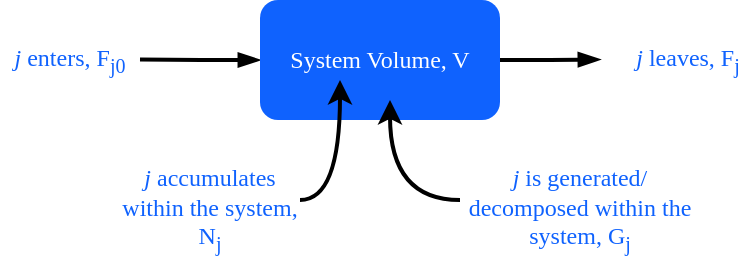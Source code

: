 <mxfile version="23.1.5" type="device">
  <diagram name="Page-1" id="hwJGP-7LeXRfqxVs9OOH">
    <mxGraphModel dx="512" dy="445" grid="1" gridSize="10" guides="1" tooltips="1" connect="1" arrows="1" fold="1" page="1" pageScale="1" pageWidth="827" pageHeight="1169" math="0" shadow="0">
      <root>
        <mxCell id="0" />
        <mxCell id="1" parent="0" />
        <mxCell id="BLTb10yyDf7amz6NVsnA-10" value="" style="group" vertex="1" connectable="0" parent="1">
          <mxGeometry x="70" y="280" width="373.5" height="130" as="geometry" />
        </mxCell>
        <mxCell id="0I1OTFyVBPVYsNICkLVj-6" style="edgeStyle=orthogonalEdgeStyle;rounded=0;orthogonalLoop=1;jettySize=auto;html=1;strokeWidth=2;endArrow=blockThin;endFill=1;exitX=1;exitY=0.5;exitDx=0;exitDy=0;" parent="BLTb10yyDf7amz6NVsnA-10" source="BLTb10yyDf7amz6NVsnA-1" edge="1">
          <mxGeometry relative="1" as="geometry">
            <mxPoint x="300" y="29.75" as="targetPoint" />
            <mxPoint x="250" y="29.75" as="sourcePoint" />
          </mxGeometry>
        </mxCell>
        <mxCell id="0I1OTFyVBPVYsNICkLVj-7" style="edgeStyle=orthogonalEdgeStyle;rounded=0;orthogonalLoop=1;jettySize=auto;html=1;startArrow=blockThin;startFill=1;endArrow=none;endFill=0;strokeWidth=2;exitX=0;exitY=0.5;exitDx=0;exitDy=0;" parent="BLTb10yyDf7amz6NVsnA-10" source="BLTb10yyDf7amz6NVsnA-1" edge="1">
          <mxGeometry relative="1" as="geometry">
            <mxPoint x="70" y="29.8" as="targetPoint" />
            <mxPoint x="130" y="29.8" as="sourcePoint" />
          </mxGeometry>
        </mxCell>
        <mxCell id="0I1OTFyVBPVYsNICkLVj-8" value="&lt;i&gt;j&amp;nbsp;&lt;/i&gt;enters, F&lt;sub&gt;j0&lt;/sub&gt;" style="text;html=1;align=center;verticalAlign=middle;whiteSpace=wrap;rounded=0;fontFamily=IBM Plex sans;fillColor=none;fontColor=#0F62FE;labelBackgroundColor=none;" parent="BLTb10yyDf7amz6NVsnA-10" vertex="1">
          <mxGeometry y="15" width="70" height="30" as="geometry" />
        </mxCell>
        <mxCell id="BLTb10yyDf7amz6NVsnA-1" value="System Volume, V" style="rounded=1;whiteSpace=wrap;html=1;align=center;verticalAlign=middle;fontFamily=IBM Plex sans;fontSize=12;fontColor=#FFFFFF;labelBackgroundColor=none;fillColor=#0F62FE;gradientColor=none;strokeWidth=2;strokeColor=none;" vertex="1" parent="BLTb10yyDf7amz6NVsnA-10">
          <mxGeometry x="130" width="120" height="60" as="geometry" />
        </mxCell>
        <mxCell id="BLTb10yyDf7amz6NVsnA-4" value="&lt;i&gt;j&lt;/i&gt; leaves, F&lt;sub&gt;j&lt;/sub&gt;" style="text;html=1;align=center;verticalAlign=middle;whiteSpace=wrap;rounded=0;fontFamily=IBM Plex sans;fontSize=12;fontColor=#0F62FE;labelBackgroundColor=none;" vertex="1" parent="BLTb10yyDf7amz6NVsnA-10">
          <mxGeometry x="313.5" y="15" width="60" height="30" as="geometry" />
        </mxCell>
        <mxCell id="BLTb10yyDf7amz6NVsnA-6" value="&lt;i&gt;j&lt;/i&gt; accumulates within the system, N&lt;sub&gt;j&lt;/sub&gt;" style="text;html=1;align=center;verticalAlign=middle;whiteSpace=wrap;rounded=0;fontFamily=IBM Plex sans;fillColor=none;fontColor=#0F62FE;labelBackgroundColor=none;" vertex="1" parent="BLTb10yyDf7amz6NVsnA-10">
          <mxGeometry x="60" y="80" width="90" height="50" as="geometry" />
        </mxCell>
        <mxCell id="BLTb10yyDf7amz6NVsnA-7" value="&lt;i&gt;j&lt;/i&gt;&amp;nbsp;is generated/ decomposed within the system, G&lt;sub&gt;j&lt;/sub&gt;" style="text;html=1;align=center;verticalAlign=middle;whiteSpace=wrap;rounded=0;fontFamily=IBM Plex sans;fillColor=none;fontColor=#0F62FE;labelBackgroundColor=none;" vertex="1" parent="BLTb10yyDf7amz6NVsnA-10">
          <mxGeometry x="230" y="80" width="120" height="50" as="geometry" />
        </mxCell>
        <mxCell id="BLTb10yyDf7amz6NVsnA-8" value="" style="curved=1;endArrow=classic;html=1;rounded=0;strokeColor=default;strokeWidth=2;align=center;verticalAlign=middle;fontFamily=IBM Plex sans;fontSize=12;fontColor=#388ECC;labelBackgroundColor=none;edgeStyle=orthogonalEdgeStyle;exitX=1;exitY=0.25;exitDx=0;exitDy=0;" edge="1" parent="BLTb10yyDf7amz6NVsnA-10">
          <mxGeometry width="50" height="50" relative="1" as="geometry">
            <mxPoint x="150" y="100" as="sourcePoint" />
            <mxPoint x="170" y="40" as="targetPoint" />
            <Array as="points">
              <mxPoint x="170" y="100" />
            </Array>
          </mxGeometry>
        </mxCell>
        <mxCell id="BLTb10yyDf7amz6NVsnA-9" value="" style="curved=1;endArrow=classic;html=1;rounded=0;strokeColor=default;strokeWidth=2;align=center;verticalAlign=middle;fontFamily=IBM Plex sans;fontSize=12;fontColor=#388ECC;labelBackgroundColor=none;edgeStyle=orthogonalEdgeStyle;" edge="1" parent="BLTb10yyDf7amz6NVsnA-10">
          <mxGeometry width="50" height="50" relative="1" as="geometry">
            <mxPoint x="230" y="100" as="sourcePoint" />
            <mxPoint x="195" y="50.02" as="targetPoint" />
            <Array as="points">
              <mxPoint x="195" y="100.02" />
              <mxPoint x="145" y="50.02" />
            </Array>
          </mxGeometry>
        </mxCell>
      </root>
    </mxGraphModel>
  </diagram>
</mxfile>
